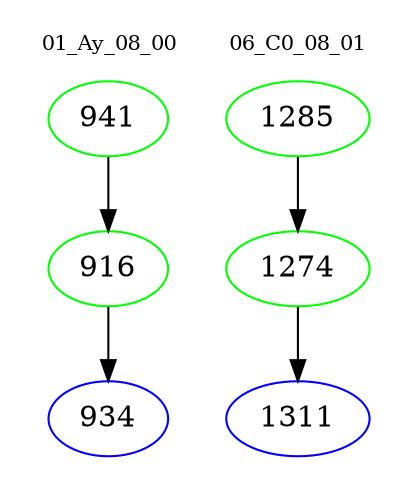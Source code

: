 digraph{
subgraph cluster_0 {
color = white
label = "01_Ay_08_00";
fontsize=10;
T0_941 [label="941", color="green"]
T0_941 -> T0_916 [color="black"]
T0_916 [label="916", color="green"]
T0_916 -> T0_934 [color="black"]
T0_934 [label="934", color="blue"]
}
subgraph cluster_1 {
color = white
label = "06_C0_08_01";
fontsize=10;
T1_1285 [label="1285", color="green"]
T1_1285 -> T1_1274 [color="black"]
T1_1274 [label="1274", color="green"]
T1_1274 -> T1_1311 [color="black"]
T1_1311 [label="1311", color="blue"]
}
}

